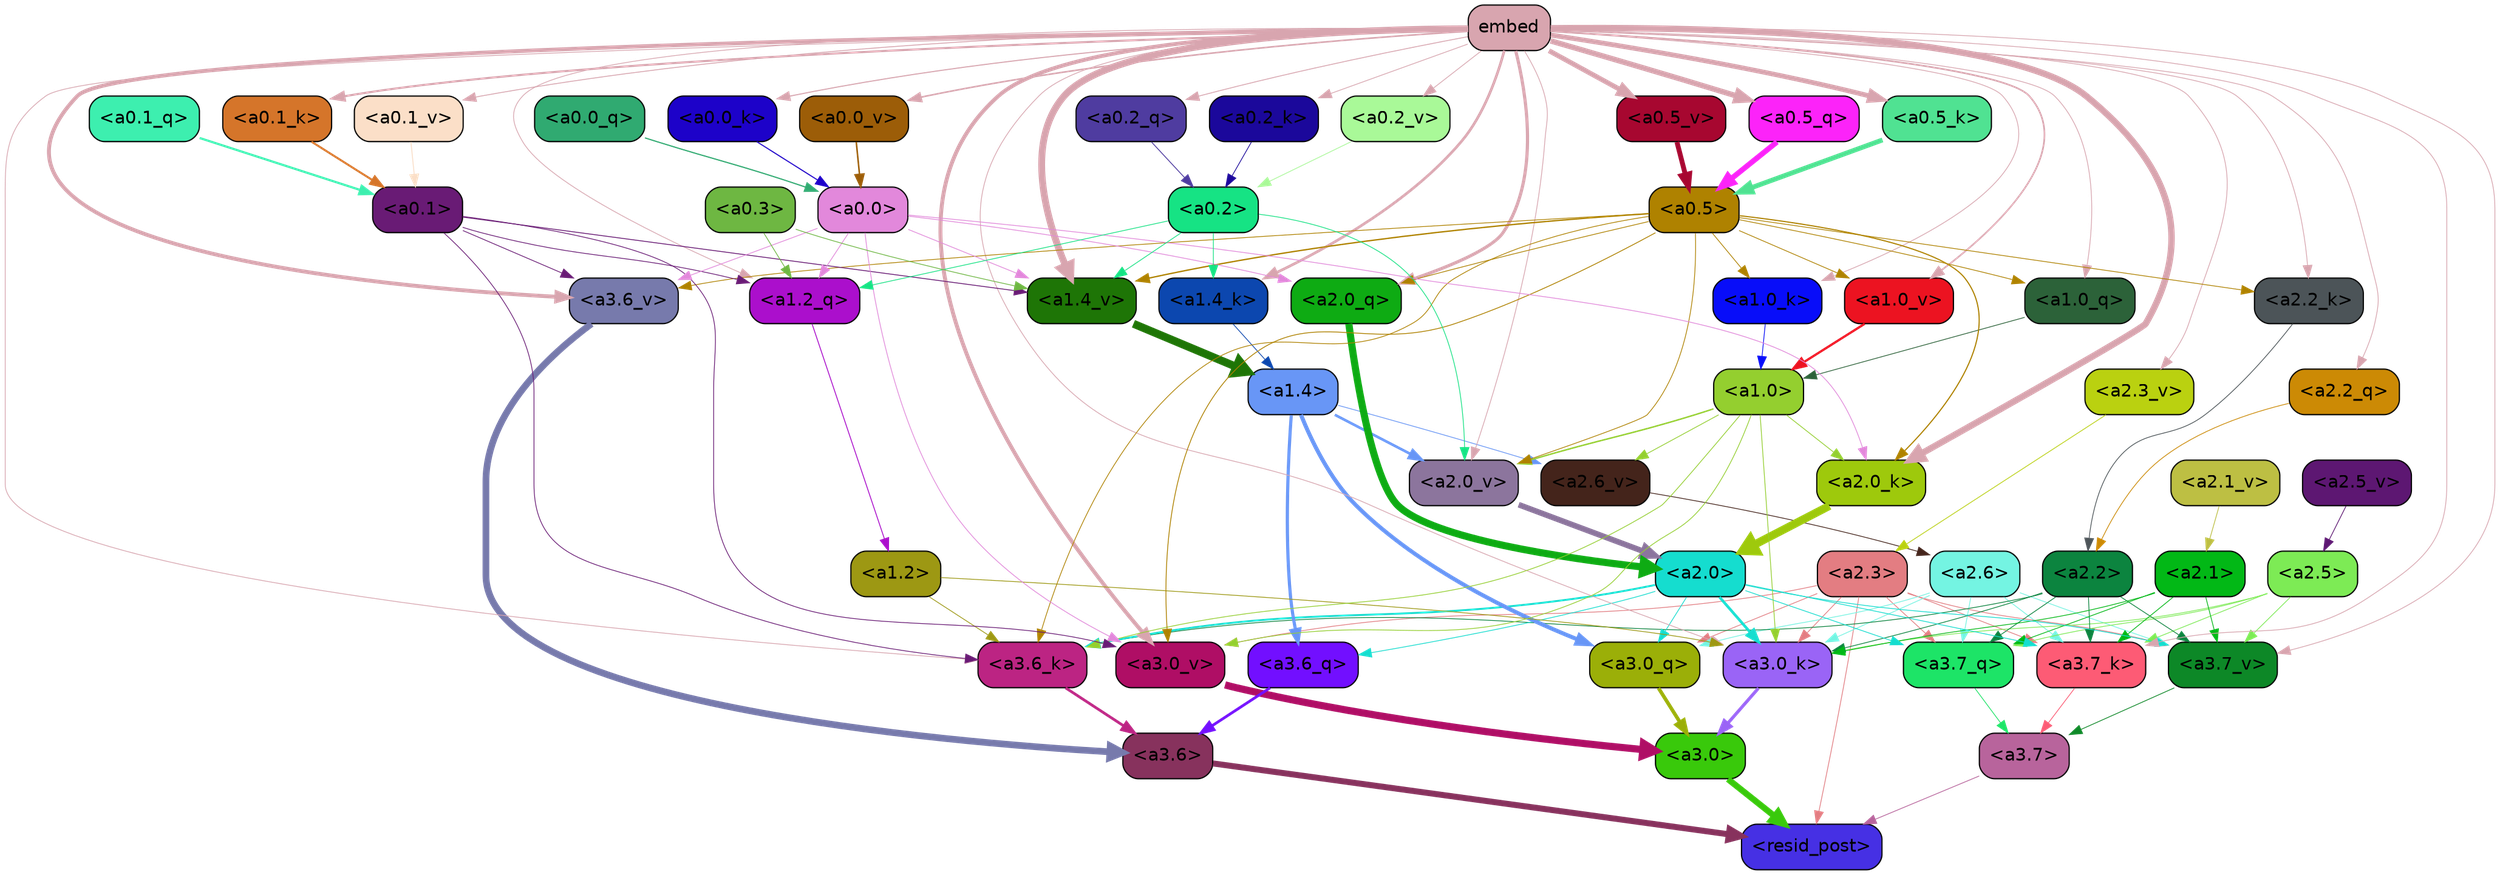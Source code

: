 strict digraph "" {
	graph [bgcolor=transparent,
		layout=dot,
		overlap=false,
		splines=true
	];
	"<a3.7>"	[color=black,
		fillcolor="#b8649c",
		fontname=Helvetica,
		shape=box,
		style="filled, rounded"];
	"<resid_post>"	[color=black,
		fillcolor="#4630e4",
		fontname=Helvetica,
		shape=box,
		style="filled, rounded"];
	"<a3.7>" -> "<resid_post>"	[color="#b8649c",
		penwidth=0.6];
	"<a3.6>"	[color=black,
		fillcolor="#87325d",
		fontname=Helvetica,
		shape=box,
		style="filled, rounded"];
	"<a3.6>" -> "<resid_post>"	[color="#87325d",
		penwidth=4.7534414529800415];
	"<a3.0>"	[color=black,
		fillcolor="#39c90b",
		fontname=Helvetica,
		shape=box,
		style="filled, rounded"];
	"<a3.0>" -> "<resid_post>"	[color="#39c90b",
		penwidth=4.898576855659485];
	"<a2.3>"	[color=black,
		fillcolor="#e37d82",
		fontname=Helvetica,
		shape=box,
		style="filled, rounded"];
	"<a2.3>" -> "<resid_post>"	[color="#e37d82",
		penwidth=0.6];
	"<a3.7_q>"	[color=black,
		fillcolor="#1de467",
		fontname=Helvetica,
		shape=box,
		style="filled, rounded"];
	"<a2.3>" -> "<a3.7_q>"	[color="#e37d82",
		penwidth=0.6];
	"<a3.0_q>"	[color=black,
		fillcolor="#9baf08",
		fontname=Helvetica,
		shape=box,
		style="filled, rounded"];
	"<a2.3>" -> "<a3.0_q>"	[color="#e37d82",
		penwidth=0.6];
	"<a3.7_k>"	[color=black,
		fillcolor="#fd5b75",
		fontname=Helvetica,
		shape=box,
		style="filled, rounded"];
	"<a2.3>" -> "<a3.7_k>"	[color="#e37d82",
		penwidth=0.6];
	"<a3.0_k>"	[color=black,
		fillcolor="#9a64f6",
		fontname=Helvetica,
		shape=box,
		style="filled, rounded"];
	"<a2.3>" -> "<a3.0_k>"	[color="#e37d82",
		penwidth=0.6];
	"<a3.7_v>"	[color=black,
		fillcolor="#0d8827",
		fontname=Helvetica,
		shape=box,
		style="filled, rounded"];
	"<a2.3>" -> "<a3.7_v>"	[color="#e37d82",
		penwidth=0.6];
	"<a3.0_v>"	[color=black,
		fillcolor="#af0e65",
		fontname=Helvetica,
		shape=box,
		style="filled, rounded"];
	"<a2.3>" -> "<a3.0_v>"	[color="#e37d82",
		penwidth=0.6];
	"<a3.7_q>" -> "<a3.7>"	[color="#1de467",
		penwidth=0.6];
	"<a3.6_q>"	[color=black,
		fillcolor="#720fff",
		fontname=Helvetica,
		shape=box,
		style="filled, rounded"];
	"<a3.6_q>" -> "<a3.6>"	[color="#720fff",
		penwidth=2.160832464694977];
	"<a3.0_q>" -> "<a3.0>"	[color="#9baf08",
		penwidth=2.870753765106201];
	"<a3.7_k>" -> "<a3.7>"	[color="#fd5b75",
		penwidth=0.6];
	"<a3.6_k>"	[color=black,
		fillcolor="#bc2483",
		fontname=Helvetica,
		shape=box,
		style="filled, rounded"];
	"<a3.6_k>" -> "<a3.6>"	[color="#bc2483",
		penwidth=2.13908451795578];
	"<a3.0_k>" -> "<a3.0>"	[color="#9a64f6",
		penwidth=2.520303964614868];
	"<a3.7_v>" -> "<a3.7>"	[color="#0d8827",
		penwidth=0.6];
	"<a3.6_v>"	[color=black,
		fillcolor="#777aac",
		fontname=Helvetica,
		shape=box,
		style="filled, rounded"];
	"<a3.6_v>" -> "<a3.6>"	[color="#777aac",
		penwidth=5.297133803367615];
	"<a3.0_v>" -> "<a3.0>"	[color="#af0e65",
		penwidth=5.680712580680847];
	"<a2.6>"	[color=black,
		fillcolor="#74f4e2",
		fontname=Helvetica,
		shape=box,
		style="filled, rounded"];
	"<a2.6>" -> "<a3.7_q>"	[color="#74f4e2",
		penwidth=0.6];
	"<a2.6>" -> "<a3.0_q>"	[color="#74f4e2",
		penwidth=0.6];
	"<a2.6>" -> "<a3.7_k>"	[color="#74f4e2",
		penwidth=0.6];
	"<a2.6>" -> "<a3.0_k>"	[color="#74f4e2",
		penwidth=0.6];
	"<a2.6>" -> "<a3.7_v>"	[color="#74f4e2",
		penwidth=0.6];
	"<a2.5>"	[color=black,
		fillcolor="#7deb55",
		fontname=Helvetica,
		shape=box,
		style="filled, rounded"];
	"<a2.5>" -> "<a3.7_q>"	[color="#7deb55",
		penwidth=0.6];
	"<a2.5>" -> "<a3.7_k>"	[color="#7deb55",
		penwidth=0.6];
	"<a2.5>" -> "<a3.0_k>"	[color="#7deb55",
		penwidth=0.6];
	"<a2.5>" -> "<a3.7_v>"	[color="#7deb55",
		penwidth=0.6];
	"<a2.2>"	[color=black,
		fillcolor="#0c843f",
		fontname=Helvetica,
		shape=box,
		style="filled, rounded"];
	"<a2.2>" -> "<a3.7_q>"	[color="#0c843f",
		penwidth=0.6];
	"<a2.2>" -> "<a3.7_k>"	[color="#0c843f",
		penwidth=0.6];
	"<a2.2>" -> "<a3.6_k>"	[color="#0c843f",
		penwidth=0.6];
	"<a2.2>" -> "<a3.0_k>"	[color="#0c843f",
		penwidth=0.6];
	"<a2.2>" -> "<a3.7_v>"	[color="#0c843f",
		penwidth=0.6];
	"<a2.1>"	[color=black,
		fillcolor="#02b816",
		fontname=Helvetica,
		shape=box,
		style="filled, rounded"];
	"<a2.1>" -> "<a3.7_q>"	[color="#02b816",
		penwidth=0.6];
	"<a2.1>" -> "<a3.7_k>"	[color="#02b816",
		penwidth=0.6];
	"<a2.1>" -> "<a3.0_k>"	[color="#02b816",
		penwidth=0.6];
	"<a2.1>" -> "<a3.7_v>"	[color="#02b816",
		penwidth=0.6];
	"<a2.0>"	[color=black,
		fillcolor="#15ddcf",
		fontname=Helvetica,
		shape=box,
		style="filled, rounded"];
	"<a2.0>" -> "<a3.7_q>"	[color="#15ddcf",
		penwidth=0.6];
	"<a2.0>" -> "<a3.6_q>"	[color="#15ddcf",
		penwidth=0.6];
	"<a2.0>" -> "<a3.0_q>"	[color="#15ddcf",
		penwidth=0.6];
	"<a2.0>" -> "<a3.7_k>"	[color="#15ddcf",
		penwidth=0.6];
	"<a2.0>" -> "<a3.6_k>"	[color="#15ddcf",
		penwidth=1.4855384826660156];
	"<a2.0>" -> "<a3.0_k>"	[color="#15ddcf",
		penwidth=2.142689883708954];
	"<a2.0>" -> "<a3.7_v>"	[color="#15ddcf",
		penwidth=0.6];
	"<a1.4>"	[color=black,
		fillcolor="#6896f6",
		fontname=Helvetica,
		shape=box,
		style="filled, rounded"];
	"<a1.4>" -> "<a3.6_q>"	[color="#6896f6",
		penwidth=2.4767253398895264];
	"<a1.4>" -> "<a3.0_q>"	[color="#6896f6",
		penwidth=3.192750334739685];
	"<a2.6_v>"	[color=black,
		fillcolor="#44241b",
		fontname=Helvetica,
		shape=box,
		style="filled, rounded"];
	"<a1.4>" -> "<a2.6_v>"	[color="#6896f6",
		penwidth=0.6];
	"<a2.0_v>"	[color=black,
		fillcolor="#8c759d",
		fontname=Helvetica,
		shape=box,
		style="filled, rounded"];
	"<a1.4>" -> "<a2.0_v>"	[color="#6896f6",
		penwidth=2.0349366441369057];
	embed	[color=black,
		fillcolor="#d8a5af",
		fontname=Helvetica,
		shape=box,
		style="filled, rounded"];
	embed -> "<a3.7_k>"	[color="#d8a5af",
		penwidth=0.6];
	embed -> "<a3.6_k>"	[color="#d8a5af",
		penwidth=0.6];
	embed -> "<a3.0_k>"	[color="#d8a5af",
		penwidth=0.6015868484973907];
	embed -> "<a3.7_v>"	[color="#d8a5af",
		penwidth=0.6];
	embed -> "<a3.6_v>"	[color="#d8a5af",
		penwidth=3.067279100418091];
	embed -> "<a3.0_v>"	[color="#d8a5af",
		penwidth=3.0891895294189453];
	"<a2.2_q>"	[color=black,
		fillcolor="#cc8a05",
		fontname=Helvetica,
		shape=box,
		style="filled, rounded"];
	embed -> "<a2.2_q>"	[color="#d8a5af",
		penwidth=0.6];
	"<a2.0_q>"	[color=black,
		fillcolor="#0eab13",
		fontname=Helvetica,
		shape=box,
		style="filled, rounded"];
	embed -> "<a2.0_q>"	[color="#d8a5af",
		penwidth=2.482962191104889];
	"<a2.2_k>"	[color=black,
		fillcolor="#4c5458",
		fontname=Helvetica,
		shape=box,
		style="filled, rounded"];
	embed -> "<a2.2_k>"	[color="#d8a5af",
		penwidth=0.6];
	"<a2.0_k>"	[color=black,
		fillcolor="#9ec90c",
		fontname=Helvetica,
		shape=box,
		style="filled, rounded"];
	embed -> "<a2.0_k>"	[color="#d8a5af",
		penwidth=5.09069561958313];
	"<a2.3_v>"	[color=black,
		fillcolor="#bad110",
		fontname=Helvetica,
		shape=box,
		style="filled, rounded"];
	embed -> "<a2.3_v>"	[color="#d8a5af",
		penwidth=0.6];
	embed -> "<a2.0_v>"	[color="#d8a5af",
		penwidth=0.6];
	"<a1.2_q>"	[color=black,
		fillcolor="#ab0fcc",
		fontname=Helvetica,
		shape=box,
		style="filled, rounded"];
	embed -> "<a1.2_q>"	[color="#d8a5af",
		penwidth=0.6];
	"<a1.0_q>"	[color=black,
		fillcolor="#2c6239",
		fontname=Helvetica,
		shape=box,
		style="filled, rounded"];
	embed -> "<a1.0_q>"	[color="#d8a5af",
		penwidth=0.6];
	"<a1.4_k>"	[color=black,
		fillcolor="#0c47af",
		fontname=Helvetica,
		shape=box,
		style="filled, rounded"];
	embed -> "<a1.4_k>"	[color="#d8a5af",
		penwidth=2.0865602493286133];
	"<a1.0_k>"	[color=black,
		fillcolor="#080df9",
		fontname=Helvetica,
		shape=box,
		style="filled, rounded"];
	embed -> "<a1.0_k>"	[color="#d8a5af",
		penwidth=0.6];
	"<a1.4_v>"	[color=black,
		fillcolor="#1e7506",
		fontname=Helvetica,
		shape=box,
		style="filled, rounded"];
	embed -> "<a1.4_v>"	[color="#d8a5af",
		penwidth=5.391523122787476];
	"<a1.0_v>"	[color=black,
		fillcolor="#ec1321",
		fontname=Helvetica,
		shape=box,
		style="filled, rounded"];
	embed -> "<a1.0_v>"	[color="#d8a5af",
		penwidth=1.2820317149162292];
	"<a0.5_q>"	[color=black,
		fillcolor="#fc23f9",
		fontname=Helvetica,
		shape=box,
		style="filled, rounded"];
	embed -> "<a0.5_q>"	[color="#d8a5af",
		penwidth=4.278981596231461];
	"<a0.2_q>"	[color=black,
		fillcolor="#4f3ca0",
		fontname=Helvetica,
		shape=box,
		style="filled, rounded"];
	embed -> "<a0.2_q>"	[color="#d8a5af",
		penwidth=0.6808736324310303];
	"<a0.5_k>"	[color=black,
		fillcolor="#50e292",
		fontname=Helvetica,
		shape=box,
		style="filled, rounded"];
	embed -> "<a0.5_k>"	[color="#d8a5af",
		penwidth=3.780350238084793];
	"<a0.2_k>"	[color=black,
		fillcolor="#1b089b",
		fontname=Helvetica,
		shape=box,
		style="filled, rounded"];
	embed -> "<a0.2_k>"	[color="#d8a5af",
		penwidth=0.6];
	"<a0.1_k>"	[color=black,
		fillcolor="#d5752a",
		fontname=Helvetica,
		shape=box,
		style="filled, rounded"];
	embed -> "<a0.1_k>"	[color="#d8a5af",
		penwidth=1.5920617580413818];
	"<a0.0_k>"	[color=black,
		fillcolor="#1d02c9",
		fontname=Helvetica,
		shape=box,
		style="filled, rounded"];
	embed -> "<a0.0_k>"	[color="#d8a5af",
		penwidth=0.8355848789215088];
	"<a0.5_v>"	[color=black,
		fillcolor="#a70730",
		fontname=Helvetica,
		shape=box,
		style="filled, rounded"];
	embed -> "<a0.5_v>"	[color="#d8a5af",
		penwidth=3.845047429203987];
	"<a0.2_v>"	[color=black,
		fillcolor="#a9f998",
		fontname=Helvetica,
		shape=box,
		style="filled, rounded"];
	embed -> "<a0.2_v>"	[color="#d8a5af",
		penwidth=0.6];
	"<a0.1_v>"	[color=black,
		fillcolor="#fbdfc8",
		fontname=Helvetica,
		shape=box,
		style="filled, rounded"];
	embed -> "<a0.1_v>"	[color="#d8a5af",
		penwidth=0.6841893196105957];
	"<a0.0_v>"	[color=black,
		fillcolor="#9c5d08",
		fontname=Helvetica,
		shape=box,
		style="filled, rounded"];
	embed -> "<a0.0_v>"	[color="#d8a5af",
		penwidth=1.2129571437835693];
	"<a1.2>"	[color=black,
		fillcolor="#9d9813",
		fontname=Helvetica,
		shape=box,
		style="filled, rounded"];
	"<a1.2>" -> "<a3.6_k>"	[color="#9d9813",
		penwidth=0.6];
	"<a1.2>" -> "<a3.0_k>"	[color="#9d9813",
		penwidth=0.6];
	"<a1.0>"	[color=black,
		fillcolor="#94cf2f",
		fontname=Helvetica,
		shape=box,
		style="filled, rounded"];
	"<a1.0>" -> "<a3.6_k>"	[color="#94cf2f",
		penwidth=0.6];
	"<a1.0>" -> "<a3.0_k>"	[color="#94cf2f",
		penwidth=0.6];
	"<a1.0>" -> "<a3.0_v>"	[color="#94cf2f",
		penwidth=0.6];
	"<a1.0>" -> "<a2.0_k>"	[color="#94cf2f",
		penwidth=0.6];
	"<a1.0>" -> "<a2.6_v>"	[color="#94cf2f",
		penwidth=0.6];
	"<a1.0>" -> "<a2.0_v>"	[color="#94cf2f",
		penwidth=1.1342760920524597];
	"<a0.5>"	[color=black,
		fillcolor="#af8200",
		fontname=Helvetica,
		shape=box,
		style="filled, rounded"];
	"<a0.5>" -> "<a3.6_k>"	[color="#af8200",
		penwidth=0.6];
	"<a0.5>" -> "<a3.6_v>"	[color="#af8200",
		penwidth=0.6];
	"<a0.5>" -> "<a3.0_v>"	[color="#af8200",
		penwidth=0.6549575447570533];
	"<a0.5>" -> "<a2.0_q>"	[color="#af8200",
		penwidth=0.6];
	"<a0.5>" -> "<a2.2_k>"	[color="#af8200",
		penwidth=0.6];
	"<a0.5>" -> "<a2.0_k>"	[color="#af8200",
		penwidth=0.8980485796928406];
	"<a0.5>" -> "<a2.0_v>"	[color="#af8200",
		penwidth=0.6];
	"<a0.5>" -> "<a1.0_q>"	[color="#af8200",
		penwidth=0.6];
	"<a0.5>" -> "<a1.0_k>"	[color="#af8200",
		penwidth=0.6];
	"<a0.5>" -> "<a1.4_v>"	[color="#af8200",
		penwidth=1.060444712638855];
	"<a0.5>" -> "<a1.0_v>"	[color="#af8200",
		penwidth=0.6];
	"<a0.1>"	[color=black,
		fillcolor="#691b75",
		fontname=Helvetica,
		shape=box,
		style="filled, rounded"];
	"<a0.1>" -> "<a3.6_k>"	[color="#691b75",
		penwidth=0.6];
	"<a0.1>" -> "<a3.6_v>"	[color="#691b75",
		penwidth=0.6];
	"<a0.1>" -> "<a3.0_v>"	[color="#691b75",
		penwidth=0.6];
	"<a0.1>" -> "<a1.2_q>"	[color="#691b75",
		penwidth=0.6];
	"<a0.1>" -> "<a1.4_v>"	[color="#691b75",
		penwidth=0.6688870191574097];
	"<a0.0>"	[color=black,
		fillcolor="#e288db",
		fontname=Helvetica,
		shape=box,
		style="filled, rounded"];
	"<a0.0>" -> "<a3.6_v>"	[color="#e288db",
		penwidth=0.6];
	"<a0.0>" -> "<a3.0_v>"	[color="#e288db",
		penwidth=0.6];
	"<a0.0>" -> "<a2.0_q>"	[color="#e288db",
		penwidth=0.6];
	"<a0.0>" -> "<a2.0_k>"	[color="#e288db",
		penwidth=0.6];
	"<a0.0>" -> "<a1.2_q>"	[color="#e288db",
		penwidth=0.6];
	"<a0.0>" -> "<a1.4_v>"	[color="#e288db",
		penwidth=0.6];
	"<a2.2_q>" -> "<a2.2>"	[color="#cc8a05",
		penwidth=0.6];
	"<a2.0_q>" -> "<a2.0>"	[color="#0eab13",
		penwidth=5.653985500335693];
	"<a2.2_k>" -> "<a2.2>"	[color="#4c5458",
		penwidth=0.6];
	"<a2.0_k>" -> "<a2.0>"	[color="#9ec90c",
		penwidth=6.397904872894287];
	"<a2.6_v>" -> "<a2.6>"	[color="#44241b",
		penwidth=0.6];
	"<a2.5_v>"	[color=black,
		fillcolor="#5d1772",
		fontname=Helvetica,
		shape=box,
		style="filled, rounded"];
	"<a2.5_v>" -> "<a2.5>"	[color="#5d1772",
		penwidth=0.6];
	"<a2.3_v>" -> "<a2.3>"	[color="#bad110",
		penwidth=0.6];
	"<a2.1_v>"	[color=black,
		fillcolor="#bdbf43",
		fontname=Helvetica,
		shape=box,
		style="filled, rounded"];
	"<a2.1_v>" -> "<a2.1>"	[color="#bdbf43",
		penwidth=0.6];
	"<a2.0_v>" -> "<a2.0>"	[color="#8c759d",
		penwidth=4.48047137260437];
	"<a0.2>"	[color=black,
		fillcolor="#16e384",
		fontname=Helvetica,
		shape=box,
		style="filled, rounded"];
	"<a0.2>" -> "<a2.0_v>"	[color="#16e384",
		penwidth=0.6];
	"<a0.2>" -> "<a1.2_q>"	[color="#16e384",
		penwidth=0.6];
	"<a0.2>" -> "<a1.4_k>"	[color="#16e384",
		penwidth=0.6];
	"<a0.2>" -> "<a1.4_v>"	[color="#16e384",
		penwidth=0.6];
	"<a1.2_q>" -> "<a1.2>"	[color="#ab0fcc",
		penwidth=0.702675461769104];
	"<a1.0_q>" -> "<a1.0>"	[color="#2c6239",
		penwidth=0.6];
	"<a1.4_k>" -> "<a1.4>"	[color="#0c47af",
		penwidth=0.6];
	"<a1.0_k>" -> "<a1.0>"	[color="#080df9",
		penwidth=0.6];
	"<a1.4_v>" -> "<a1.4>"	[color="#1e7506",
		penwidth=6.273579955101013];
	"<a1.0_v>" -> "<a1.0>"	[color="#ec1321",
		penwidth=1.7821020036935806];
	"<a0.3>"	[color=black,
		fillcolor="#6eb742",
		fontname=Helvetica,
		shape=box,
		style="filled, rounded"];
	"<a0.3>" -> "<a1.2_q>"	[color="#6eb742",
		penwidth=0.6];
	"<a0.3>" -> "<a1.4_v>"	[color="#6eb742",
		penwidth=0.6];
	"<a0.5_q>" -> "<a0.5>"	[color="#fc23f9",
		penwidth=4.261124700307846];
	"<a0.2_q>" -> "<a0.2>"	[color="#4f3ca0",
		penwidth=0.68086838722229];
	"<a0.1_q>"	[color=black,
		fillcolor="#3defaf",
		fontname=Helvetica,
		shape=box,
		style="filled, rounded"];
	"<a0.1_q>" -> "<a0.1>"	[color="#3defaf",
		penwidth=1.6957619190216064];
	"<a0.0_q>"	[color=black,
		fillcolor="#30aa71",
		fontname=Helvetica,
		shape=box,
		style="filled, rounded"];
	"<a0.0_q>" -> "<a0.0>"	[color="#30aa71",
		penwidth=0.9356684684753418];
	"<a0.5_k>" -> "<a0.5>"	[color="#50e292",
		penwidth=3.774221658706665];
	"<a0.2_k>" -> "<a0.2>"	[color="#1b089b",
		penwidth=0.6];
	"<a0.1_k>" -> "<a0.1>"	[color="#d5752a",
		penwidth=1.5772395133972168];
	"<a0.0_k>" -> "<a0.0>"	[color="#1d02c9",
		penwidth=0.8415243625640869];
	"<a0.5_v>" -> "<a0.5>"	[color="#a70730",
		penwidth=3.851448491215706];
	"<a0.2_v>" -> "<a0.2>"	[color="#a9f998",
		penwidth=0.6];
	"<a0.1_v>" -> "<a0.1>"	[color="#fbdfc8",
		penwidth=0.7046854496002197];
	"<a0.0_v>" -> "<a0.0>"	[color="#9c5d08",
		penwidth=1.2174623012542725];
}
